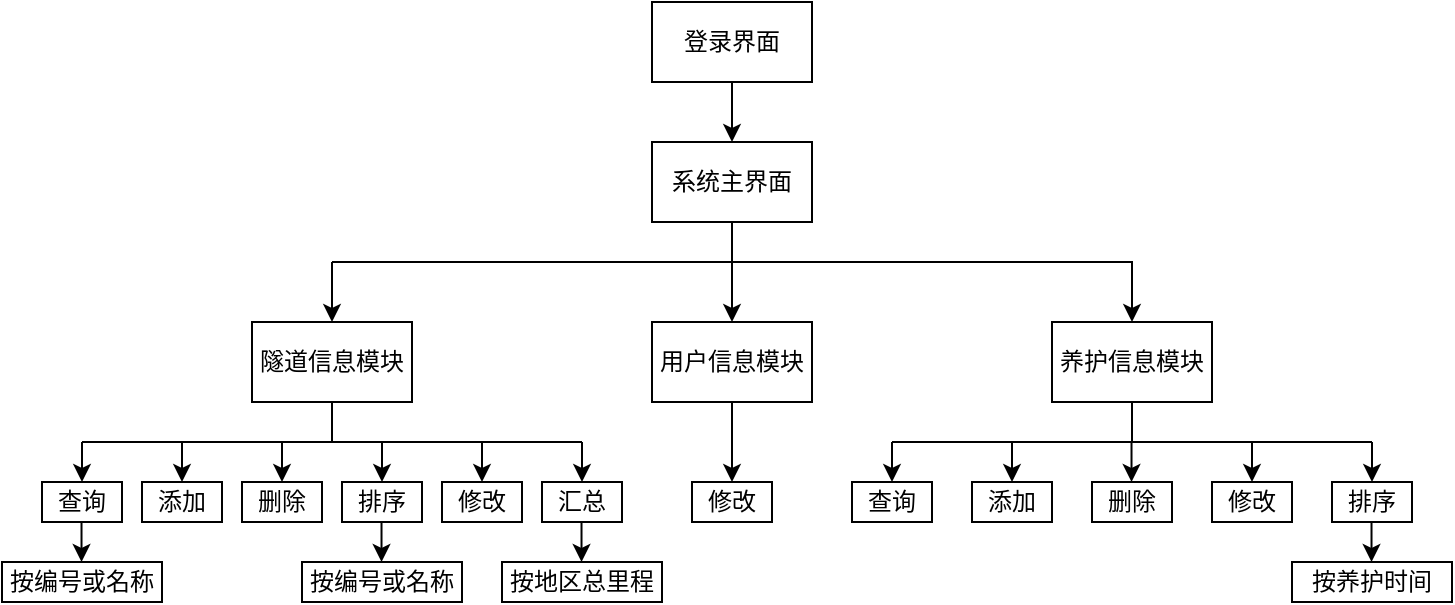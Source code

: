 <mxfile version="22.1.12" type="github">
  <diagram name="Page-1" id="n4cExX62T9RctHWn9L01">
    <mxGraphModel dx="989" dy="554" grid="1" gridSize="10" guides="1" tooltips="1" connect="1" arrows="1" fold="1" page="1" pageScale="1" pageWidth="827" pageHeight="1169" math="0" shadow="0">
      <root>
        <mxCell id="0" />
        <mxCell id="1" parent="0" />
        <mxCell id="jKTwzIDk5kOyzgKAjbXG-1" value="登录界面" style="rounded=0;whiteSpace=wrap;html=1;" vertex="1" parent="1">
          <mxGeometry x="360" y="80" width="80" height="40" as="geometry" />
        </mxCell>
        <mxCell id="jKTwzIDk5kOyzgKAjbXG-2" value="" style="endArrow=classic;html=1;rounded=0;exitX=0.5;exitY=1;exitDx=0;exitDy=0;entryX=0.5;entryY=0;entryDx=0;entryDy=0;" edge="1" parent="1" source="jKTwzIDk5kOyzgKAjbXG-1" target="jKTwzIDk5kOyzgKAjbXG-3">
          <mxGeometry width="50" height="50" relative="1" as="geometry">
            <mxPoint x="410" y="220" as="sourcePoint" />
            <mxPoint x="400" y="160" as="targetPoint" />
          </mxGeometry>
        </mxCell>
        <mxCell id="jKTwzIDk5kOyzgKAjbXG-3" value="系统主界面" style="rounded=0;whiteSpace=wrap;html=1;" vertex="1" parent="1">
          <mxGeometry x="360" y="150" width="80" height="40" as="geometry" />
        </mxCell>
        <mxCell id="jKTwzIDk5kOyzgKAjbXG-6" value="" style="endArrow=none;html=1;rounded=0;" edge="1" parent="1">
          <mxGeometry width="50" height="50" relative="1" as="geometry">
            <mxPoint x="400" y="210" as="sourcePoint" />
            <mxPoint x="400" y="190" as="targetPoint" />
          </mxGeometry>
        </mxCell>
        <mxCell id="jKTwzIDk5kOyzgKAjbXG-7" value="" style="endArrow=none;html=1;rounded=0;" edge="1" parent="1">
          <mxGeometry width="50" height="50" relative="1" as="geometry">
            <mxPoint x="200" y="210" as="sourcePoint" />
            <mxPoint x="400" y="210" as="targetPoint" />
          </mxGeometry>
        </mxCell>
        <mxCell id="jKTwzIDk5kOyzgKAjbXG-8" value="" style="endArrow=none;html=1;rounded=0;" edge="1" parent="1">
          <mxGeometry width="50" height="50" relative="1" as="geometry">
            <mxPoint x="400" y="210" as="sourcePoint" />
            <mxPoint x="520" y="210" as="targetPoint" />
          </mxGeometry>
        </mxCell>
        <mxCell id="jKTwzIDk5kOyzgKAjbXG-12" value="隧道信息模块" style="rounded=0;whiteSpace=wrap;html=1;" vertex="1" parent="1">
          <mxGeometry x="160" y="240" width="80" height="40" as="geometry" />
        </mxCell>
        <mxCell id="jKTwzIDk5kOyzgKAjbXG-13" value="用户信息模块" style="rounded=0;whiteSpace=wrap;html=1;" vertex="1" parent="1">
          <mxGeometry x="360" y="240" width="80" height="40" as="geometry" />
        </mxCell>
        <mxCell id="jKTwzIDk5kOyzgKAjbXG-14" value="养护信息模块" style="rounded=0;whiteSpace=wrap;html=1;" vertex="1" parent="1">
          <mxGeometry x="560" y="240" width="80" height="40" as="geometry" />
        </mxCell>
        <mxCell id="jKTwzIDk5kOyzgKAjbXG-15" value="" style="endArrow=classic;html=1;rounded=0;entryX=0.5;entryY=0;entryDx=0;entryDy=0;" edge="1" parent="1" target="jKTwzIDk5kOyzgKAjbXG-12">
          <mxGeometry width="50" height="50" relative="1" as="geometry">
            <mxPoint x="200" y="210" as="sourcePoint" />
            <mxPoint x="290" y="160" as="targetPoint" />
          </mxGeometry>
        </mxCell>
        <mxCell id="jKTwzIDk5kOyzgKAjbXG-16" value="" style="endArrow=classic;html=1;rounded=0;entryX=0.5;entryY=0;entryDx=0;entryDy=0;" edge="1" parent="1" target="jKTwzIDk5kOyzgKAjbXG-13">
          <mxGeometry width="50" height="50" relative="1" as="geometry">
            <mxPoint x="400" y="210" as="sourcePoint" />
            <mxPoint x="450" y="160" as="targetPoint" />
          </mxGeometry>
        </mxCell>
        <mxCell id="jKTwzIDk5kOyzgKAjbXG-17" value="" style="endArrow=classic;html=1;rounded=0;entryX=0.5;entryY=0;entryDx=0;entryDy=0;" edge="1" parent="1" target="jKTwzIDk5kOyzgKAjbXG-14">
          <mxGeometry width="50" height="50" relative="1" as="geometry">
            <mxPoint x="519.76" y="210" as="sourcePoint" />
            <mxPoint x="519.76" y="240" as="targetPoint" />
            <Array as="points">
              <mxPoint x="600" y="210" />
            </Array>
          </mxGeometry>
        </mxCell>
        <mxCell id="jKTwzIDk5kOyzgKAjbXG-18" value="" style="endArrow=none;html=1;rounded=0;" edge="1" parent="1">
          <mxGeometry width="50" height="50" relative="1" as="geometry">
            <mxPoint x="200" y="300" as="sourcePoint" />
            <mxPoint x="200" y="280" as="targetPoint" />
          </mxGeometry>
        </mxCell>
        <mxCell id="jKTwzIDk5kOyzgKAjbXG-19" value="" style="endArrow=none;html=1;rounded=0;" edge="1" parent="1">
          <mxGeometry width="50" height="50" relative="1" as="geometry">
            <mxPoint x="75" y="300" as="sourcePoint" />
            <mxPoint x="195" y="300" as="targetPoint" />
          </mxGeometry>
        </mxCell>
        <mxCell id="jKTwzIDk5kOyzgKAjbXG-20" value="" style="endArrow=none;html=1;rounded=0;" edge="1" parent="1">
          <mxGeometry width="50" height="50" relative="1" as="geometry">
            <mxPoint x="195" y="300" as="sourcePoint" />
            <mxPoint x="325" y="300" as="targetPoint" />
          </mxGeometry>
        </mxCell>
        <mxCell id="jKTwzIDk5kOyzgKAjbXG-22" value="" style="endArrow=classic;html=1;rounded=0;" edge="1" parent="1">
          <mxGeometry width="50" height="50" relative="1" as="geometry">
            <mxPoint x="75" y="300" as="sourcePoint" />
            <mxPoint x="75" y="320" as="targetPoint" />
          </mxGeometry>
        </mxCell>
        <mxCell id="jKTwzIDk5kOyzgKAjbXG-23" value="" style="endArrow=classic;html=1;rounded=0;" edge="1" parent="1">
          <mxGeometry width="50" height="50" relative="1" as="geometry">
            <mxPoint x="125" y="300" as="sourcePoint" />
            <mxPoint x="125" y="320" as="targetPoint" />
          </mxGeometry>
        </mxCell>
        <mxCell id="jKTwzIDk5kOyzgKAjbXG-24" value="" style="endArrow=classic;html=1;rounded=0;" edge="1" parent="1">
          <mxGeometry width="50" height="50" relative="1" as="geometry">
            <mxPoint x="175" y="300" as="sourcePoint" />
            <mxPoint x="175" y="320" as="targetPoint" />
          </mxGeometry>
        </mxCell>
        <mxCell id="jKTwzIDk5kOyzgKAjbXG-25" value="" style="endArrow=classic;html=1;rounded=0;" edge="1" parent="1">
          <mxGeometry width="50" height="50" relative="1" as="geometry">
            <mxPoint x="225" y="300" as="sourcePoint" />
            <mxPoint x="225" y="320" as="targetPoint" />
          </mxGeometry>
        </mxCell>
        <mxCell id="jKTwzIDk5kOyzgKAjbXG-26" value="" style="endArrow=classic;html=1;rounded=0;" edge="1" parent="1">
          <mxGeometry width="50" height="50" relative="1" as="geometry">
            <mxPoint x="275" y="300" as="sourcePoint" />
            <mxPoint x="275" y="320" as="targetPoint" />
          </mxGeometry>
        </mxCell>
        <mxCell id="jKTwzIDk5kOyzgKAjbXG-27" value="" style="endArrow=classic;html=1;rounded=0;" edge="1" parent="1">
          <mxGeometry width="50" height="50" relative="1" as="geometry">
            <mxPoint x="325" y="300" as="sourcePoint" />
            <mxPoint x="325" y="320" as="targetPoint" />
            <Array as="points">
              <mxPoint x="325" y="310" />
            </Array>
          </mxGeometry>
        </mxCell>
        <mxCell id="jKTwzIDk5kOyzgKAjbXG-28" value="查询" style="rounded=0;whiteSpace=wrap;html=1;" vertex="1" parent="1">
          <mxGeometry x="55" y="320" width="40" height="20" as="geometry" />
        </mxCell>
        <mxCell id="jKTwzIDk5kOyzgKAjbXG-29" value="添加" style="rounded=0;whiteSpace=wrap;html=1;" vertex="1" parent="1">
          <mxGeometry x="105" y="320" width="40" height="20" as="geometry" />
        </mxCell>
        <mxCell id="jKTwzIDk5kOyzgKAjbXG-31" value="删除" style="rounded=0;whiteSpace=wrap;html=1;" vertex="1" parent="1">
          <mxGeometry x="155" y="320" width="40" height="20" as="geometry" />
        </mxCell>
        <mxCell id="jKTwzIDk5kOyzgKAjbXG-32" value="排序" style="rounded=0;whiteSpace=wrap;html=1;" vertex="1" parent="1">
          <mxGeometry x="205" y="320" width="40" height="20" as="geometry" />
        </mxCell>
        <mxCell id="jKTwzIDk5kOyzgKAjbXG-33" value="修改" style="rounded=0;whiteSpace=wrap;html=1;" vertex="1" parent="1">
          <mxGeometry x="255" y="320" width="40" height="20" as="geometry" />
        </mxCell>
        <mxCell id="jKTwzIDk5kOyzgKAjbXG-34" value="汇总" style="rounded=0;whiteSpace=wrap;html=1;" vertex="1" parent="1">
          <mxGeometry x="305" y="320" width="40" height="20" as="geometry" />
        </mxCell>
        <mxCell id="jKTwzIDk5kOyzgKAjbXG-36" value="" style="endArrow=classic;html=1;rounded=0;exitX=0.5;exitY=1;exitDx=0;exitDy=0;" edge="1" parent="1" source="jKTwzIDk5kOyzgKAjbXG-13">
          <mxGeometry width="50" height="50" relative="1" as="geometry">
            <mxPoint x="390" y="360" as="sourcePoint" />
            <mxPoint x="400" y="320" as="targetPoint" />
          </mxGeometry>
        </mxCell>
        <mxCell id="jKTwzIDk5kOyzgKAjbXG-37" value="修改" style="rounded=0;whiteSpace=wrap;html=1;" vertex="1" parent="1">
          <mxGeometry x="380" y="320" width="40" height="20" as="geometry" />
        </mxCell>
        <mxCell id="jKTwzIDk5kOyzgKAjbXG-39" value="" style="endArrow=none;html=1;rounded=0;" edge="1" parent="1">
          <mxGeometry width="50" height="50" relative="1" as="geometry">
            <mxPoint x="600" y="300" as="sourcePoint" />
            <mxPoint x="600" y="280" as="targetPoint" />
          </mxGeometry>
        </mxCell>
        <mxCell id="jKTwzIDk5kOyzgKAjbXG-40" value="" style="endArrow=none;html=1;rounded=0;" edge="1" parent="1">
          <mxGeometry width="50" height="50" relative="1" as="geometry">
            <mxPoint x="480" y="300" as="sourcePoint" />
            <mxPoint x="595" y="300" as="targetPoint" />
          </mxGeometry>
        </mxCell>
        <mxCell id="jKTwzIDk5kOyzgKAjbXG-41" value="" style="endArrow=none;html=1;rounded=0;" edge="1" parent="1">
          <mxGeometry width="50" height="50" relative="1" as="geometry">
            <mxPoint x="595" y="300" as="sourcePoint" />
            <mxPoint x="720" y="300" as="targetPoint" />
          </mxGeometry>
        </mxCell>
        <mxCell id="jKTwzIDk5kOyzgKAjbXG-46" value="" style="endArrow=classic;html=1;rounded=0;" edge="1" parent="1">
          <mxGeometry width="50" height="50" relative="1" as="geometry">
            <mxPoint x="720" y="300" as="sourcePoint" />
            <mxPoint x="720" y="320" as="targetPoint" />
          </mxGeometry>
        </mxCell>
        <mxCell id="jKTwzIDk5kOyzgKAjbXG-54" value="" style="endArrow=classic;html=1;rounded=0;" edge="1" parent="1">
          <mxGeometry width="50" height="50" relative="1" as="geometry">
            <mxPoint x="480" y="300" as="sourcePoint" />
            <mxPoint x="480" y="320" as="targetPoint" />
          </mxGeometry>
        </mxCell>
        <mxCell id="jKTwzIDk5kOyzgKAjbXG-55" value="查询" style="rounded=0;whiteSpace=wrap;html=1;" vertex="1" parent="1">
          <mxGeometry x="460" y="320" width="40" height="20" as="geometry" />
        </mxCell>
        <mxCell id="jKTwzIDk5kOyzgKAjbXG-56" value="" style="endArrow=classic;html=1;rounded=0;" edge="1" parent="1">
          <mxGeometry width="50" height="50" relative="1" as="geometry">
            <mxPoint x="540" y="300" as="sourcePoint" />
            <mxPoint x="540" y="320" as="targetPoint" />
          </mxGeometry>
        </mxCell>
        <mxCell id="jKTwzIDk5kOyzgKAjbXG-58" value="" style="endArrow=classic;html=1;rounded=0;" edge="1" parent="1">
          <mxGeometry width="50" height="50" relative="1" as="geometry">
            <mxPoint x="599.76" y="300" as="sourcePoint" />
            <mxPoint x="599.76" y="320" as="targetPoint" />
          </mxGeometry>
        </mxCell>
        <mxCell id="jKTwzIDk5kOyzgKAjbXG-59" value="" style="endArrow=classic;html=1;rounded=0;" edge="1" parent="1">
          <mxGeometry width="50" height="50" relative="1" as="geometry">
            <mxPoint x="660" y="300" as="sourcePoint" />
            <mxPoint x="660" y="320" as="targetPoint" />
          </mxGeometry>
        </mxCell>
        <mxCell id="jKTwzIDk5kOyzgKAjbXG-60" value="添加" style="rounded=0;whiteSpace=wrap;html=1;" vertex="1" parent="1">
          <mxGeometry x="520" y="320" width="40" height="20" as="geometry" />
        </mxCell>
        <mxCell id="jKTwzIDk5kOyzgKAjbXG-61" value="删除" style="rounded=0;whiteSpace=wrap;html=1;" vertex="1" parent="1">
          <mxGeometry x="580" y="320" width="40" height="20" as="geometry" />
        </mxCell>
        <mxCell id="jKTwzIDk5kOyzgKAjbXG-62" value="修改" style="rounded=0;whiteSpace=wrap;html=1;" vertex="1" parent="1">
          <mxGeometry x="640" y="320" width="40" height="20" as="geometry" />
        </mxCell>
        <mxCell id="jKTwzIDk5kOyzgKAjbXG-63" value="排序" style="rounded=0;whiteSpace=wrap;html=1;" vertex="1" parent="1">
          <mxGeometry x="700" y="320" width="40" height="20" as="geometry" />
        </mxCell>
        <mxCell id="jKTwzIDk5kOyzgKAjbXG-64" value="" style="endArrow=classic;html=1;rounded=0;" edge="1" parent="1">
          <mxGeometry width="50" height="50" relative="1" as="geometry">
            <mxPoint x="74.76" y="340" as="sourcePoint" />
            <mxPoint x="74.76" y="360" as="targetPoint" />
          </mxGeometry>
        </mxCell>
        <mxCell id="jKTwzIDk5kOyzgKAjbXG-65" value="按编号或名称" style="rounded=0;whiteSpace=wrap;html=1;" vertex="1" parent="1">
          <mxGeometry x="35" y="360" width="80" height="20" as="geometry" />
        </mxCell>
        <mxCell id="jKTwzIDk5kOyzgKAjbXG-66" value="" style="endArrow=classic;html=1;rounded=0;" edge="1" parent="1">
          <mxGeometry width="50" height="50" relative="1" as="geometry">
            <mxPoint x="224.76" y="340" as="sourcePoint" />
            <mxPoint x="224.76" y="360" as="targetPoint" />
          </mxGeometry>
        </mxCell>
        <mxCell id="jKTwzIDk5kOyzgKAjbXG-67" value="按编号或名称" style="rounded=0;whiteSpace=wrap;html=1;" vertex="1" parent="1">
          <mxGeometry x="185" y="360" width="80" height="20" as="geometry" />
        </mxCell>
        <mxCell id="jKTwzIDk5kOyzgKAjbXG-73" value="" style="endArrow=classic;html=1;rounded=0;" edge="1" parent="1">
          <mxGeometry width="50" height="50" relative="1" as="geometry">
            <mxPoint x="324.76" y="340" as="sourcePoint" />
            <mxPoint x="324.76" y="360" as="targetPoint" />
          </mxGeometry>
        </mxCell>
        <mxCell id="jKTwzIDk5kOyzgKAjbXG-74" value="按地区总里程" style="rounded=0;whiteSpace=wrap;html=1;" vertex="1" parent="1">
          <mxGeometry x="285" y="360" width="80" height="20" as="geometry" />
        </mxCell>
        <mxCell id="jKTwzIDk5kOyzgKAjbXG-76" value="" style="endArrow=classic;html=1;rounded=0;" edge="1" parent="1">
          <mxGeometry width="50" height="50" relative="1" as="geometry">
            <mxPoint x="719.76" y="340" as="sourcePoint" />
            <mxPoint x="719.76" y="360" as="targetPoint" />
          </mxGeometry>
        </mxCell>
        <mxCell id="jKTwzIDk5kOyzgKAjbXG-77" value="按养护时间" style="rounded=0;whiteSpace=wrap;html=1;" vertex="1" parent="1">
          <mxGeometry x="680" y="360" width="80" height="20" as="geometry" />
        </mxCell>
      </root>
    </mxGraphModel>
  </diagram>
</mxfile>
